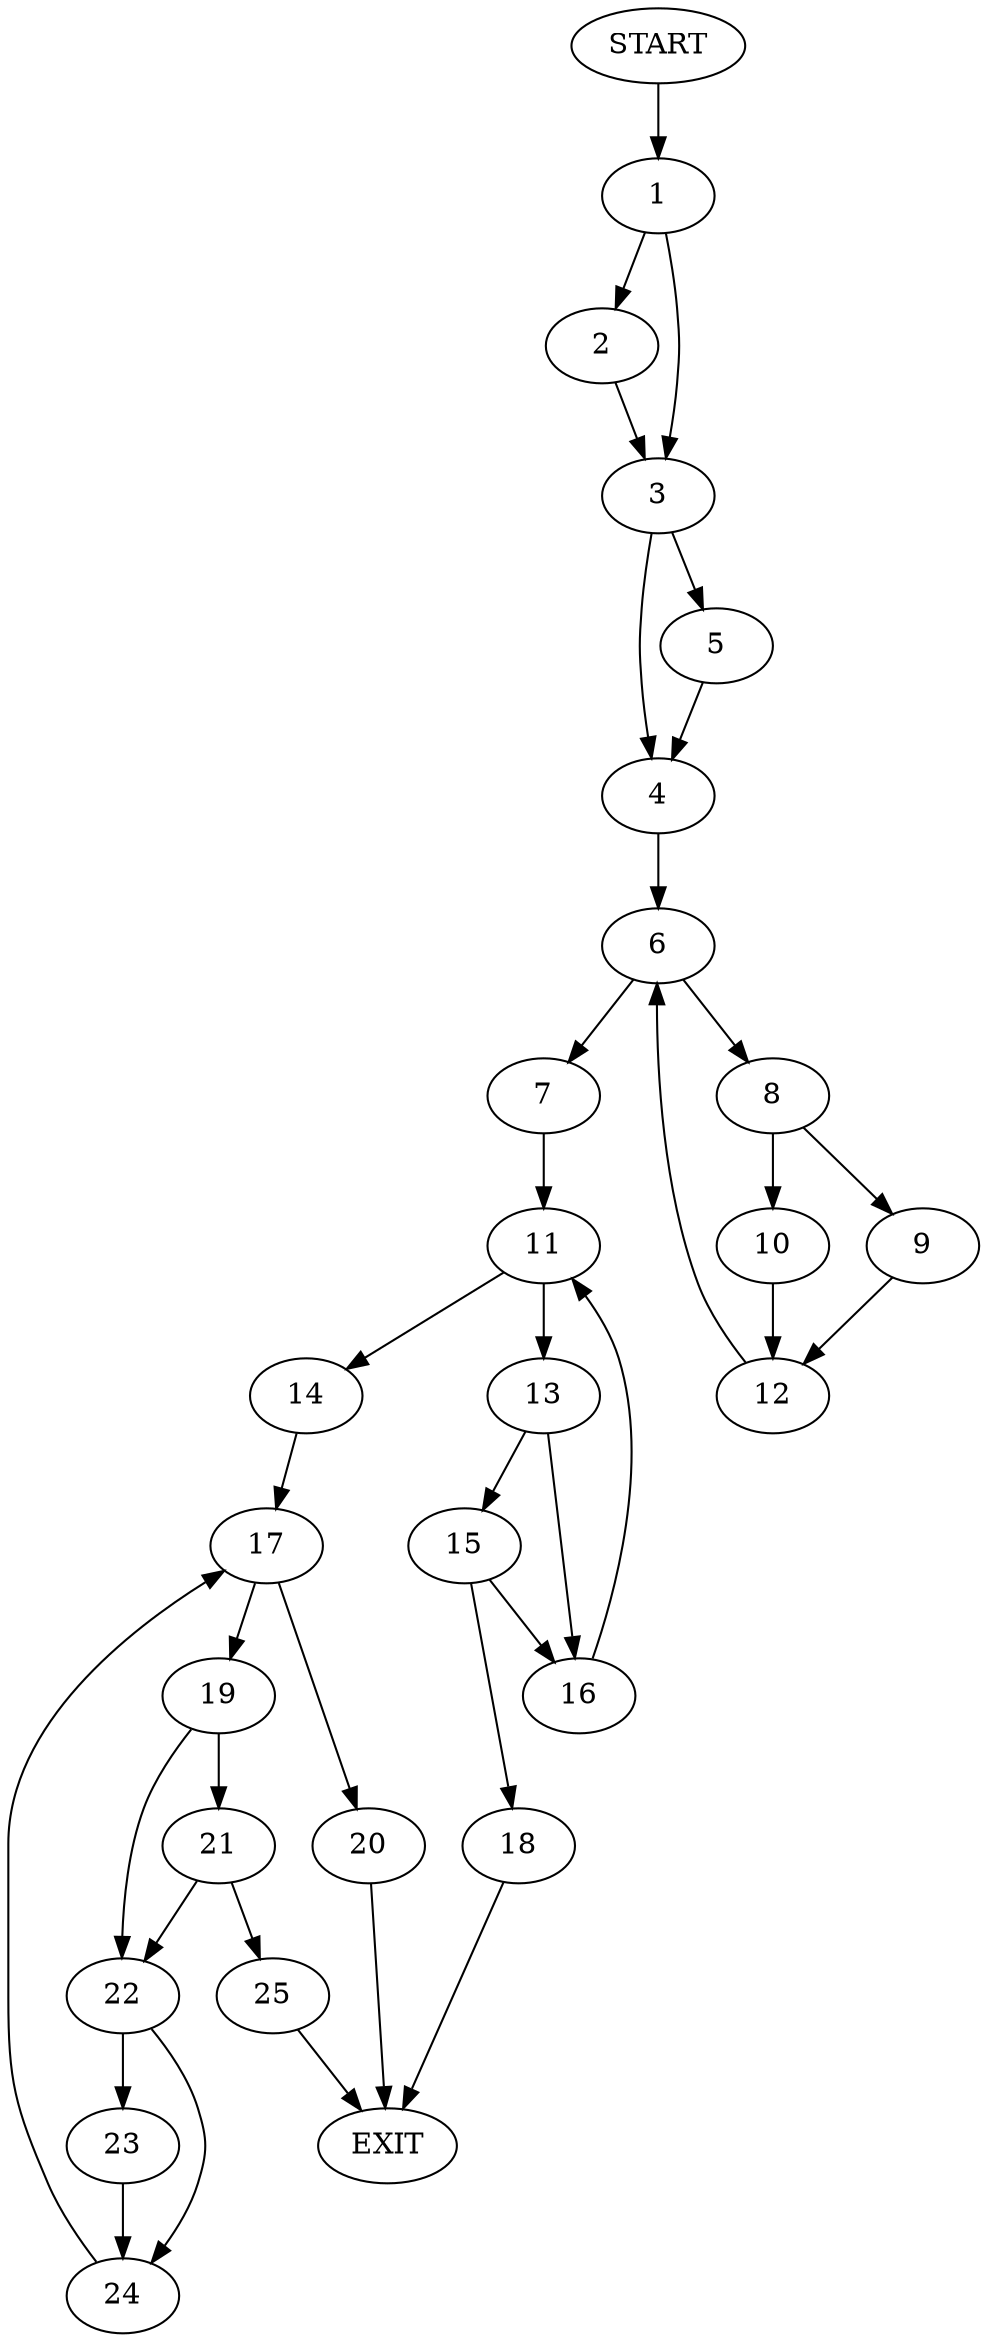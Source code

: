 digraph {
0 [label="START"]
26 [label="EXIT"]
0 -> 1
1 -> 2
1 -> 3
3 -> 4
3 -> 5
2 -> 3
4 -> 6
5 -> 4
6 -> 7
6 -> 8
8 -> 9
8 -> 10
7 -> 11
9 -> 12
10 -> 12
12 -> 6
11 -> 13
11 -> 14
13 -> 15
13 -> 16
14 -> 17
15 -> 16
15 -> 18
16 -> 11
18 -> 26
17 -> 19
17 -> 20
19 -> 21
19 -> 22
20 -> 26
22 -> 23
22 -> 24
21 -> 25
21 -> 22
25 -> 26
23 -> 24
24 -> 17
}
